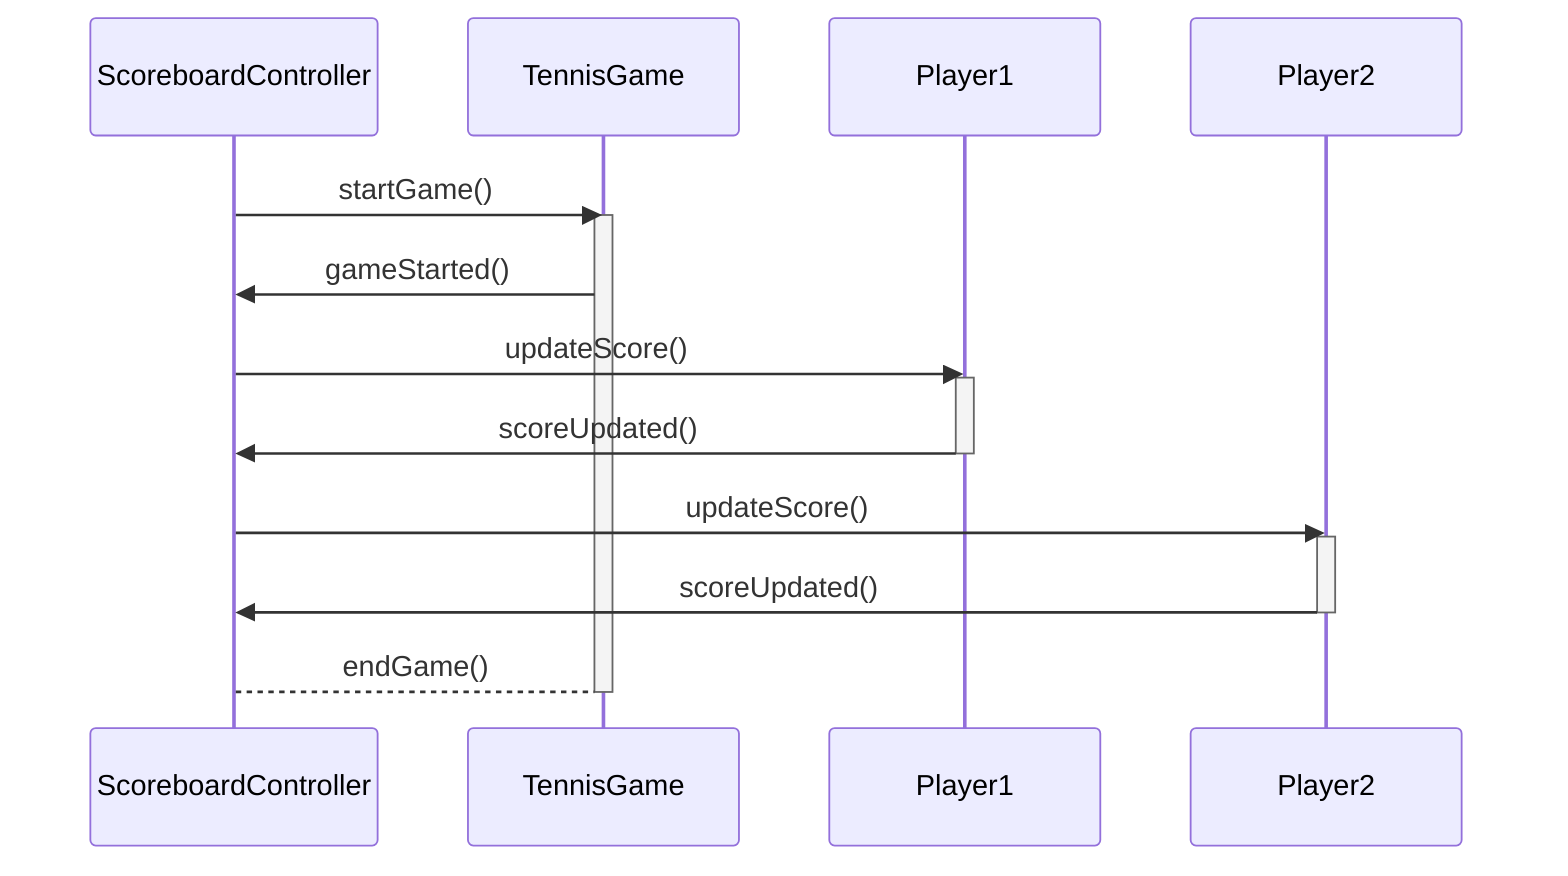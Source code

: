sequenceDiagram
  participant ScoreboardController
  participant TennisGame
  participant Player1
  participant Player2
  ScoreboardController->>TennisGame: startGame()
  activate TennisGame
  TennisGame->>ScoreboardController: gameStarted()
  ScoreboardController->>Player1: updateScore()
  activate Player1
  Player1->>ScoreboardController: scoreUpdated()
  deactivate Player1
  ScoreboardController->>Player2: updateScore()
  activate Player2
  Player2->>ScoreboardController: scoreUpdated()
  deactivate Player2
  ScoreboardController-->TennisGame: endGame()
  deactivate TennisGame